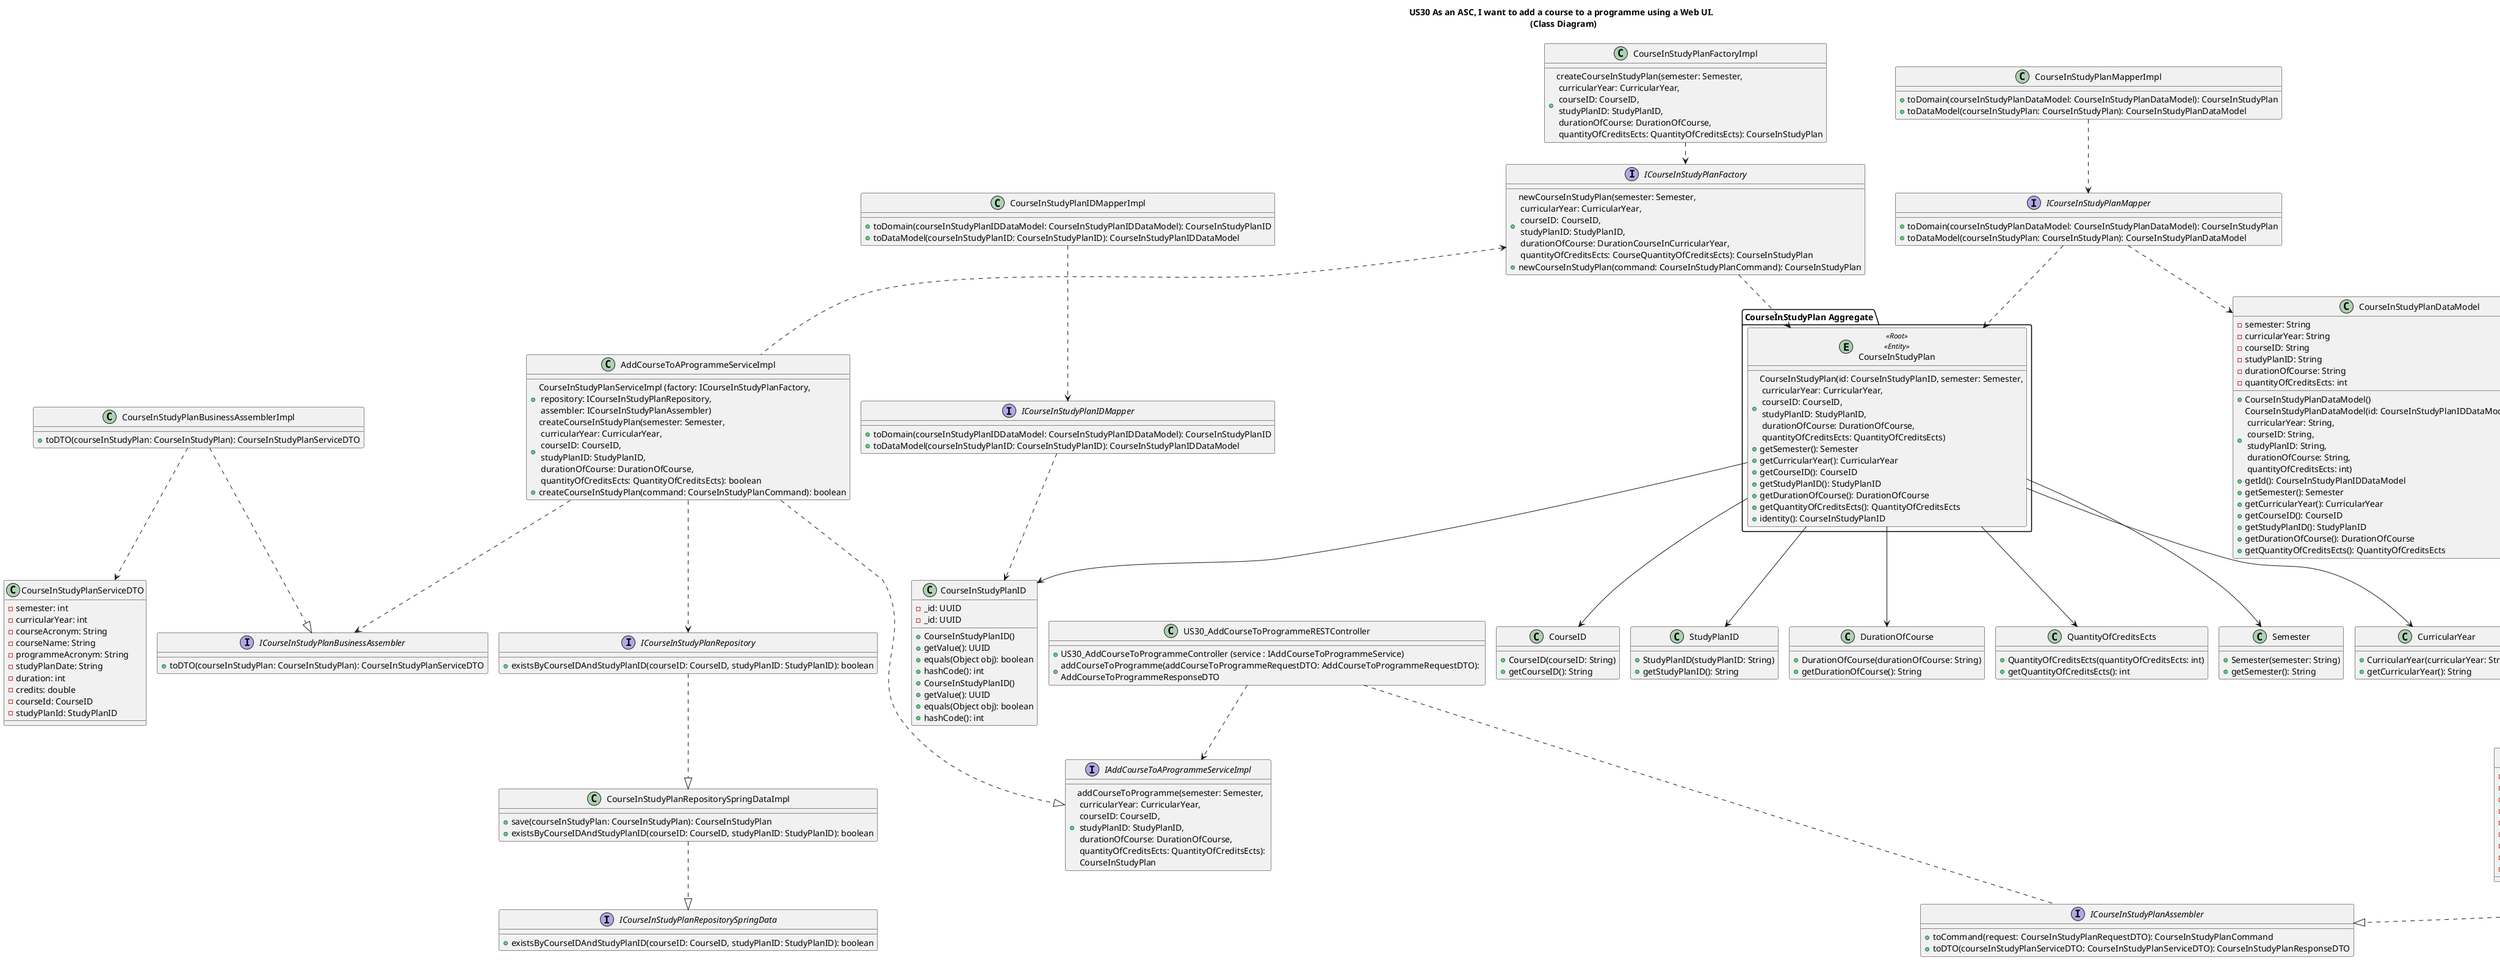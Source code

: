 @startuml
title US30 As an ASC, I want to add a course to a programme using a Web UI. \n (Class Diagram)
!pragma layout smetana
skinparam ranksep 60
skinparam nodesep 60
skinparam linetype ortho

' ======= CONTROLLER =======

class US30_AddCourseToProgrammeRESTController {
      + US30_AddCourseToProgrammeController (service : IAddCourseToProgrammeService)
      + addCourseToProgramme(addCourseToProgrammeRequestDTO: AddCourseToProgrammeRequestDTO): \nAddCourseToProgrammeResponseDTO
}

' ======= SERVICE =======

interface IAddCourseToAProgrammeServiceImpl {
    + addCourseToProgramme(semester: Semester,\n curricularYear: CurricularYear,\n courseID: CourseID,\n studyPlanID: StudyPlanID,\n durationOfCourse: DurationOfCourse,\n quantityOfCreditsEcts: QuantityOfCreditsEcts): \n CourseInStudyPlan
}

class AddCourseToAProgrammeServiceImpl {
    + CourseInStudyPlanServiceImpl (factory: ICourseInStudyPlanFactory,\n repository: ICourseInStudyPlanRepository,\n assembler: ICourseInStudyPlanAssembler)
    + createCourseInStudyPlan(semester: Semester,\n curricularYear: CurricularYear,\n courseID: CourseID,\n studyPlanID: StudyPlanID,\n durationOfCourse: DurationOfCourse,\n quantityOfCreditsEcts: QuantityOfCreditsEcts): boolean
    + createCourseInStudyPlan(command: CourseInStudyPlanCommand): boolean
}

' ======= ASSEMBLER =======

class CourseInStudyPlanAssemblerImpl {
    + toCommand(request: CourseInStudyPlanRequestDTO): CourseInStudyPlanCommand
    + toDTO(courseInStudyPlanServiceDTO: CourseInStudyPlanServiceDTO): CourseInStudyPlanResponseDTO
}

interface ICourseInStudyPlanAssembler {
    + toCommand(request: CourseInStudyPlanRequestDTO): CourseInStudyPlanCommand
        + toDTO(courseInStudyPlanServiceDTO: CourseInStudyPlanServiceDTO): CourseInStudyPlanResponseDTO
}

class CourseInStudyPlanBusinessAssemblerImpl {
    + toDTO(courseInStudyPlan: CourseInStudyPlan): CourseInStudyPlanServiceDTO
}

interface ICourseInStudyPlanBusinessAssembler {
    + toDTO(courseInStudyPlan: CourseInStudyPlan): CourseInStudyPlanServiceDTO
}

class CourseInStudyPlanRequestDTO {
    - semester: String
    - curricularYear: String
    - courseID: String
    - studyPlanID: String
    - durationOfCourse: String
    - quantityOfCreditsEcts: int
}

class CourseInStudyPlanResponseDTO {
    - courseInStudyPlanID: UUID
    - semester: String
    - curricularYear: String
    - courseID: String
    - studyPlanID: String
    - durationOfCourse: String
    - quantityOfCreditsEcts: int
}

class CourseInStudyPlanCommand {
    - semester: Semester
    - curricularYear: CurricularYear
    - courseAcronym: Acronym
    - courseName: Name
    - programmeAcronym: Acronym
    - programmeName: NameWithNumbersAndSpecialChars
    - studyPlanDate: Date
    - duration: DurationCourseInCurricularYear
    - credits: CourseQuantityCreditsEcts
}

class CourseInStudyPlanServiceDTO {
    - semester: int
    - curricularYear: int
    - courseAcronym: String
    - courseName: String
    - programmeAcronym: String
    - studyPlanDate: String
    - duration: int
    - credits: double
    - courseId: CourseID
    - studyPlanId: StudyPlanID
}

' ======= MAPPER =======

class CourseInStudyPlanMapperImpl {
    + toDomain(courseInStudyPlanDataModel: CourseInStudyPlanDataModel): CourseInStudyPlan
    + toDataModel(courseInStudyPlan: CourseInStudyPlan): CourseInStudyPlanDataModel
}

interface ICourseInStudyPlanMapper {
    + toDomain(courseInStudyPlanDataModel: CourseInStudyPlanDataModel): CourseInStudyPlan
    + toDataModel(courseInStudyPlan: CourseInStudyPlan): CourseInStudyPlanDataModel
}

interface ICourseInStudyPlanIDMapper {
    + toDomain(courseInStudyPlanIDDataModel: CourseInStudyPlanIDDataModel): CourseInStudyPlanID
    + toDataModel(courseInStudyPlanID: CourseInStudyPlanID): CourseInStudyPlanIDDataModel
}

class CourseInStudyPlanIDMapperImpl {
    + toDomain(courseInStudyPlanIDDataModel: CourseInStudyPlanIDDataModel): CourseInStudyPlanID
    + toDataModel(courseInStudyPlanID: CourseInStudyPlanID): CourseInStudyPlanIDDataModel
}

' ======= REPOSITORY =======

interface ICourseInStudyPlanRepository {
      + existsByCourseIDAndStudyPlanID(courseID: CourseID, studyPlanID: StudyPlanID): boolean
}

class CourseInStudyPlanRepositorySpringDataImpl  {
   + save(courseInStudyPlan: CourseInStudyPlan): CourseInStudyPlan
   + existsByCourseIDAndStudyPlanID(courseID: CourseID, studyPlanID: StudyPlanID): boolean
}

interface ICourseInStudyPlanRepositorySpringData {
      + existsByCourseIDAndStudyPlanID(courseID: CourseID, studyPlanID: StudyPlanID): boolean
}

' ======= FACTORY =======

interface ICourseInStudyPlanFactory	{
  + newCourseInStudyPlan(semester: Semester,\n curricularYear: CurricularYear,\n courseID: CourseID,\n studyPlanID: StudyPlanID,\n durationOfCourse: DurationCourseInCurricularYear,\n quantityOfCreditsEcts: CourseQuantityOfCreditsEcts): CourseInStudyPlan
  + newCourseInStudyPlan(command: CourseInStudyPlanCommand): CourseInStudyPlan
}

class CourseInStudyPlanFactoryImpl {
  + createCourseInStudyPlan(semester: Semester,\n curricularYear: CurricularYear,\n courseID: CourseID,\n studyPlanID: StudyPlanID,\n durationOfCourse: DurationOfCourse,\n quantityOfCreditsEcts: QuantityOfCreditsEcts): CourseInStudyPlan
}

' ======= AGGREGATE =======

package "CourseInStudyPlan Aggregate"  {
    Entity CourseInStudyPlan <<Root>> <<Entity>> {
      + CourseInStudyPlan(id: CourseInStudyPlanID, semester: Semester,\n curricularYear: CurricularYear,\n courseID: CourseID,\n studyPlanID: StudyPlanID,\n durationOfCourse: DurationOfCourse,\n quantityOfCreditsEcts: QuantityOfCreditsEcts)
      + getSemester(): Semester
      + getCurricularYear(): CurricularYear
      + getCourseID(): CourseID
      + getStudyPlanID(): StudyPlanID
      + getDurationOfCourse(): DurationOfCourse
      + getQuantityOfCreditsEcts(): QuantityOfCreditsEcts
      + identity(): CourseInStudyPlanID
    }
}

' ======= VALUE OBJECTS =======

class CourseInStudyPlanID {
      - _id: UUID
      + CourseInStudyPlanID()
      + getValue(): UUID
      + equals(Object obj): boolean
      + hashCode(): int
    }

class Semester {
      + Semester(semester: String)
      + getSemester(): String
    }

class CurricularYear {
      + CurricularYear(curricularYear: String)
      + getCurricularYear(): String
    }

class CourseID {
      + CourseID(courseID: String)
      + getCourseID(): String
    }

class StudyPlanID {
      + StudyPlanID(studyPlanID: String)
      + getStudyPlanID(): String
    }

class DurationOfCourse {
      + DurationOfCourse(durationOfCourse: String)
      + getDurationOfCourse(): String
    }

class QuantityOfCreditsEcts {
      + QuantityOfCreditsEcts(quantityOfCreditsEcts: int)
      + getQuantityOfCreditsEcts(): int
    }

class CourseInStudyPlanID {
       - _id: UUID
       + CourseInStudyPlanID()
       + getValue(): UUID
       + equals(Object obj): boolean
       + hashCode(): int
    }

' ======= DATAMODEL =======

    class CourseInStudyPlanDataModel {
       - semester: String
       - curricularYear: String
       - courseID: String
       - studyPlanID: String
       - durationOfCourse: String
       - quantityOfCreditsEcts: int
       + CourseInStudyPlanDataModel()
       + CourseInStudyPlanDataModel(id: CourseInStudyPlanIDDataModel, semester: String,\n curricularYear: String,\n courseID: String,\n studyPlanID: String,\n durationOfCourse: String,\n quantityOfCreditsEcts: int)
       + getId(): CourseInStudyPlanIDDataModel
       + getSemester(): Semester
       + getCurricularYear(): CurricularYear
       + getCourseID(): CourseID
       + getStudyPlanID(): StudyPlanID
       + getDurationOfCourse(): DurationOfCourse
       + getQuantityOfCreditsEcts(): QuantityOfCreditsEcts
    }

class CourseInStudyPlanIDDataModel {
    - id: String
    + CourseInStudyPlanIDDataModel()
    + getValue(): String
}

' ======= NAVIGABILITY =======

' ======= CourseInStudyPlanAggregate =======
CourseInStudyPlan -down-> CourseInStudyPlanID
CourseInStudyPlan -down-> Semester
CourseInStudyPlan -down-> CurricularYear
CourseInStudyPlan -down-> CourseID
CourseInStudyPlan -down-> StudyPlanID
CourseInStudyPlan -down-> DurationOfCourse
CourseInStudyPlan -down-> QuantityOfCreditsEcts

' ======= US30_AddCourseToProgrammeRESTController =======

US30_AddCourseToProgrammeRESTController .down.> IAddCourseToAProgrammeServiceImpl
US30_AddCourseToProgrammeRESTController .down-. ICourseInStudyPlanAssembler


' ======= Assembler =======
CourseInStudyPlanAssemblerImpl ...|> ICourseInStudyPlanAssembler
CourseInStudyPlanAssemblerImpl ..> CourseInStudyPlanRequestDTO
CourseInStudyPlanAssemblerImpl ..> CourseInStudyPlanResponseDTO
CourseInStudyPlanAssemblerImpl ..> CourseInStudyPlanCommand
CourseInStudyPlanBusinessAssemblerImpl ..|> ICourseInStudyPlanBusinessAssembler
CourseInStudyPlanBusinessAssemblerImpl ..> CourseInStudyPlanServiceDTO

' ======= Factory =======
CourseInStudyPlanFactoryImpl .down.> ICourseInStudyPlanFactory
AddCourseToAProgrammeServiceImpl .up.> ICourseInStudyPlanFactory
ICourseInStudyPlanFactory ..> CourseInStudyPlan

' ======= Service =======
AddCourseToAProgrammeServiceImpl ...|> IAddCourseToAProgrammeServiceImpl
AddCourseToAProgrammeServiceImpl .down.> ICourseInStudyPlanRepository
AddCourseToAProgrammeServiceImpl .down.> ICourseInStudyPlanBusinessAssembler
' ======= Mapper =======
CourseInStudyPlanMapperImpl ..> ICourseInStudyPlanMapper
ICourseInStudyPlanMapper ..> CourseInStudyPlan
ICourseInStudyPlanMapper ..> CourseInStudyPlanDataModel
CourseInStudyPlanIDMapperImpl ..> ICourseInStudyPlanIDMapper
ICourseInStudyPlanIDMapper ..> CourseInStudyPlanID

' ======= DataModel =======
CourseInStudyPlanDataModel --> CourseInStudyPlanIDDataModel

' ======= Repository =======
ICourseInStudyPlanRepository .down.|> CourseInStudyPlanRepositorySpringDataImpl
CourseInStudyPlanRepositorySpringDataImpl .down.|> ICourseInStudyPlanRepositorySpringData


@enduml
